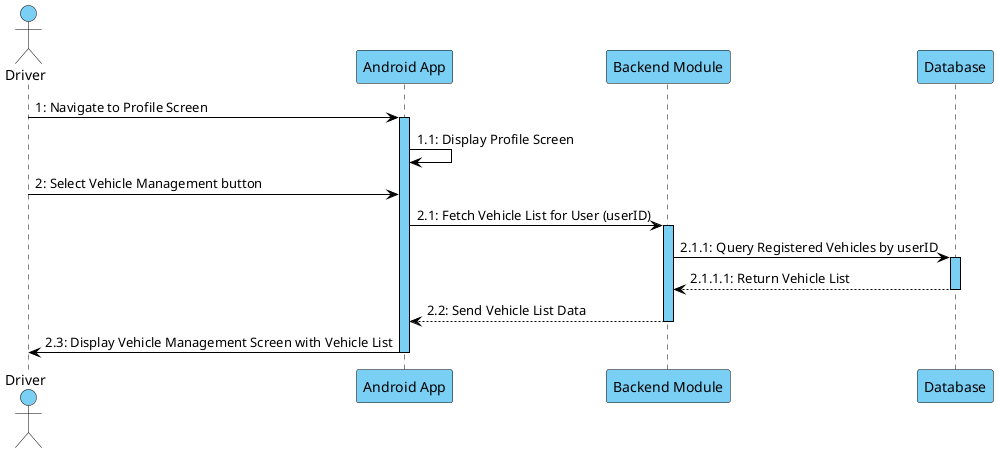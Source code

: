 @startuml ViewVehiclesSequenceDiagram
skinparam BackgroundColor #ffffff
skinparam sequence {
    LifeLineBorderColor #000000
    LifeLineBackgroundColor #7acff5
    ParticipantBackgroundColor #7acff5
    ParticipantBorderColor #000000
    ActorBackgroundColor #7acff5
    ActorBorderColor #000000
    ArrowColor #000000
    SequenceBoxBackgroundColor #7acff5
}

actor "Driver" as User
participant "Android App" as App
participant "Backend Module" as Backend
participant "Database" as DB

User -> App : 1: Navigate to Profile Screen
activate App

App -> App : 1.1: Display Profile Screen

User -> App : 2: Select Vehicle Management button
App -> Backend : 2.1: Fetch Vehicle List for User (userID)
activate Backend

Backend -> DB : 2.1.1: Query Registered Vehicles by userID
activate DB
DB --> Backend : 2.1.1.1: Return Vehicle List
deactivate DB

Backend --> App : 2.2: Send Vehicle List Data
deactivate Backend

App -> User : 2.3: Display Vehicle Management Screen with Vehicle List

deactivate App

@enduml
